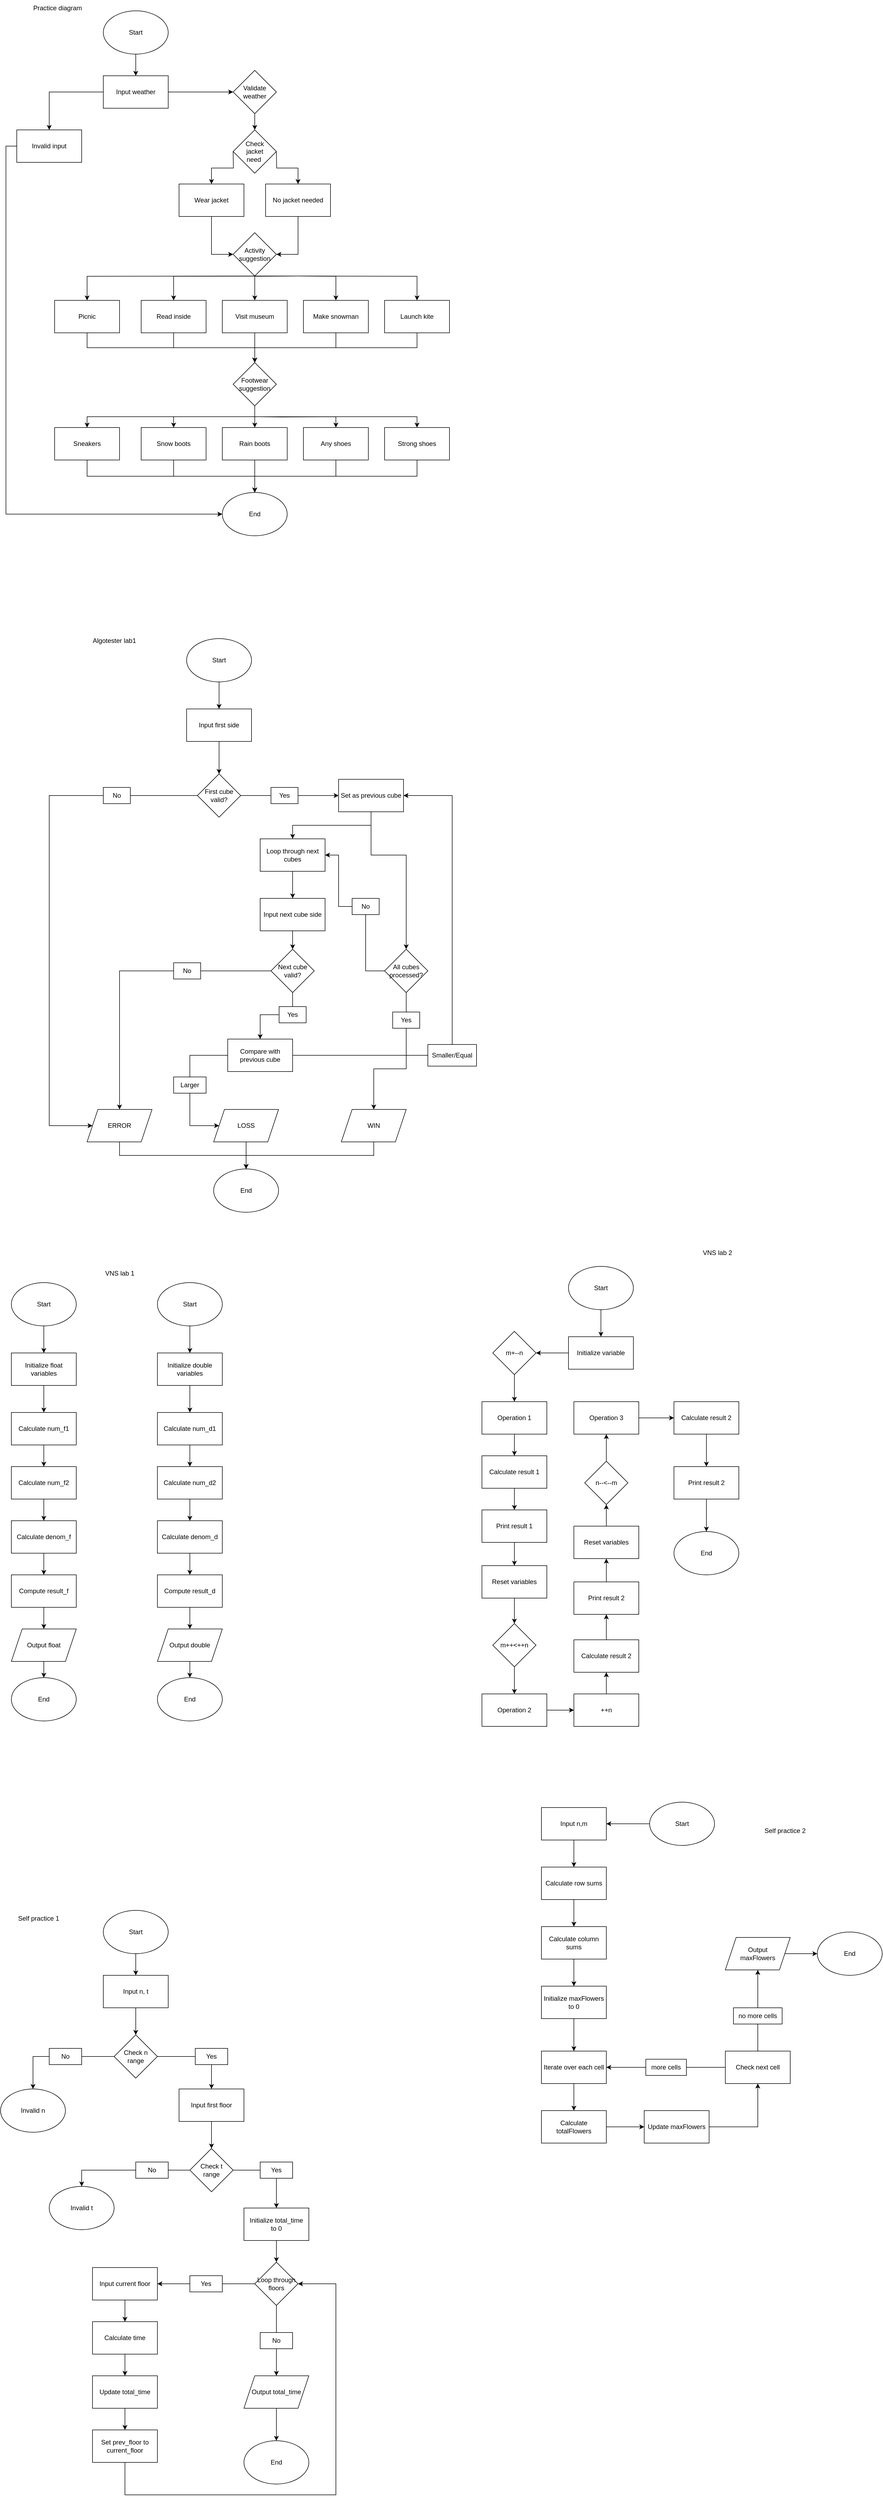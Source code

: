 <mxfile version="23.0.2" type="device">
  <diagram name="Сторінка-1" id="xzeVNwt38664YKivon82">
    <mxGraphModel dx="1311" dy="776" grid="1" gridSize="10" guides="1" tooltips="1" connect="1" arrows="1" fold="1" page="1" pageScale="1" pageWidth="827" pageHeight="1169" math="0" shadow="0">
      <root>
        <mxCell id="0" />
        <mxCell id="1" parent="0" />
        <mxCell id="5bOKIBlJ_df4a_-p4DKL-1" value="End" style="ellipse;whiteSpace=wrap;html=1;" vertex="1" parent="1">
          <mxGeometry x="420" y="910" width="120" height="80" as="geometry" />
        </mxCell>
        <mxCell id="5bOKIBlJ_df4a_-p4DKL-9" style="edgeStyle=orthogonalEdgeStyle;rounded=0;orthogonalLoop=1;jettySize=auto;html=1;entryX=0.5;entryY=0;entryDx=0;entryDy=0;" edge="1" parent="1" source="5bOKIBlJ_df4a_-p4DKL-2" target="5bOKIBlJ_df4a_-p4DKL-3">
          <mxGeometry relative="1" as="geometry" />
        </mxCell>
        <mxCell id="5bOKIBlJ_df4a_-p4DKL-2" value="Start" style="ellipse;whiteSpace=wrap;html=1;" vertex="1" parent="1">
          <mxGeometry x="200" y="20" width="120" height="80" as="geometry" />
        </mxCell>
        <mxCell id="5bOKIBlJ_df4a_-p4DKL-10" style="edgeStyle=orthogonalEdgeStyle;rounded=0;orthogonalLoop=1;jettySize=auto;html=1;entryX=0.5;entryY=0;entryDx=0;entryDy=0;" edge="1" parent="1" source="5bOKIBlJ_df4a_-p4DKL-3" target="5bOKIBlJ_df4a_-p4DKL-5">
          <mxGeometry relative="1" as="geometry" />
        </mxCell>
        <mxCell id="5bOKIBlJ_df4a_-p4DKL-12" style="edgeStyle=orthogonalEdgeStyle;rounded=0;orthogonalLoop=1;jettySize=auto;html=1;" edge="1" parent="1" source="5bOKIBlJ_df4a_-p4DKL-3" target="5bOKIBlJ_df4a_-p4DKL-4">
          <mxGeometry relative="1" as="geometry" />
        </mxCell>
        <mxCell id="5bOKIBlJ_df4a_-p4DKL-3" value="Input weather" style="rounded=0;whiteSpace=wrap;html=1;" vertex="1" parent="1">
          <mxGeometry x="200" y="140" width="120" height="60" as="geometry" />
        </mxCell>
        <mxCell id="5bOKIBlJ_df4a_-p4DKL-13" style="edgeStyle=orthogonalEdgeStyle;rounded=0;orthogonalLoop=1;jettySize=auto;html=1;exitX=0.5;exitY=1;exitDx=0;exitDy=0;entryX=0.5;entryY=0;entryDx=0;entryDy=0;" edge="1" parent="1" source="5bOKIBlJ_df4a_-p4DKL-4" target="5bOKIBlJ_df4a_-p4DKL-8">
          <mxGeometry relative="1" as="geometry" />
        </mxCell>
        <mxCell id="5bOKIBlJ_df4a_-p4DKL-4" value="Validate weather" style="rhombus;whiteSpace=wrap;html=1;" vertex="1" parent="1">
          <mxGeometry x="440" y="130" width="80" height="80" as="geometry" />
        </mxCell>
        <mxCell id="5bOKIBlJ_df4a_-p4DKL-29" style="edgeStyle=orthogonalEdgeStyle;rounded=0;orthogonalLoop=1;jettySize=auto;html=1;entryX=0;entryY=0.5;entryDx=0;entryDy=0;exitX=0;exitY=0.5;exitDx=0;exitDy=0;" edge="1" parent="1" source="5bOKIBlJ_df4a_-p4DKL-5" target="5bOKIBlJ_df4a_-p4DKL-1">
          <mxGeometry relative="1" as="geometry" />
        </mxCell>
        <mxCell id="5bOKIBlJ_df4a_-p4DKL-5" value="Invalid input" style="rounded=0;whiteSpace=wrap;html=1;" vertex="1" parent="1">
          <mxGeometry x="40" y="240" width="120" height="60" as="geometry" />
        </mxCell>
        <mxCell id="5bOKIBlJ_df4a_-p4DKL-18" style="edgeStyle=orthogonalEdgeStyle;rounded=0;orthogonalLoop=1;jettySize=auto;html=1;entryX=1;entryY=0.5;entryDx=0;entryDy=0;" edge="1" parent="1" source="5bOKIBlJ_df4a_-p4DKL-6" target="5bOKIBlJ_df4a_-p4DKL-16">
          <mxGeometry relative="1" as="geometry">
            <mxPoint x="520" y="470" as="targetPoint" />
          </mxGeometry>
        </mxCell>
        <mxCell id="5bOKIBlJ_df4a_-p4DKL-6" value="No jacket needed" style="rounded=0;whiteSpace=wrap;html=1;" vertex="1" parent="1">
          <mxGeometry x="500" y="340" width="120" height="60" as="geometry" />
        </mxCell>
        <mxCell id="5bOKIBlJ_df4a_-p4DKL-17" style="edgeStyle=orthogonalEdgeStyle;rounded=0;orthogonalLoop=1;jettySize=auto;html=1;entryX=0;entryY=0.5;entryDx=0;entryDy=0;" edge="1" parent="1" source="5bOKIBlJ_df4a_-p4DKL-7" target="5bOKIBlJ_df4a_-p4DKL-16">
          <mxGeometry relative="1" as="geometry">
            <mxPoint x="440" y="470" as="targetPoint" />
          </mxGeometry>
        </mxCell>
        <mxCell id="5bOKIBlJ_df4a_-p4DKL-7" value="Wear jacket" style="rounded=0;whiteSpace=wrap;html=1;" vertex="1" parent="1">
          <mxGeometry x="340" y="340" width="120" height="60" as="geometry" />
        </mxCell>
        <mxCell id="5bOKIBlJ_df4a_-p4DKL-14" style="edgeStyle=orthogonalEdgeStyle;rounded=0;orthogonalLoop=1;jettySize=auto;html=1;entryX=0.5;entryY=0;entryDx=0;entryDy=0;exitX=0;exitY=0.5;exitDx=0;exitDy=0;" edge="1" parent="1" target="5bOKIBlJ_df4a_-p4DKL-7">
          <mxGeometry relative="1" as="geometry">
            <mxPoint x="400" y="330" as="targetPoint" />
            <mxPoint x="440" y="280" as="sourcePoint" />
          </mxGeometry>
        </mxCell>
        <mxCell id="5bOKIBlJ_df4a_-p4DKL-15" style="edgeStyle=orthogonalEdgeStyle;rounded=0;orthogonalLoop=1;jettySize=auto;html=1;entryX=0.5;entryY=0;entryDx=0;entryDy=0;exitX=1;exitY=0.5;exitDx=0;exitDy=0;" edge="1" parent="1" target="5bOKIBlJ_df4a_-p4DKL-6">
          <mxGeometry relative="1" as="geometry">
            <mxPoint x="520" y="280" as="sourcePoint" />
          </mxGeometry>
        </mxCell>
        <mxCell id="5bOKIBlJ_df4a_-p4DKL-8" value="Check &lt;br&gt;jacket&lt;br&gt;need&amp;nbsp;&lt;br&gt;" style="rhombus;whiteSpace=wrap;html=1;" vertex="1" parent="1">
          <mxGeometry x="440" y="240" width="80" height="80" as="geometry" />
        </mxCell>
        <mxCell id="5bOKIBlJ_df4a_-p4DKL-24" style="edgeStyle=orthogonalEdgeStyle;rounded=0;orthogonalLoop=1;jettySize=auto;html=1;entryX=0.5;entryY=0;entryDx=0;entryDy=0;exitX=0.5;exitY=1;exitDx=0;exitDy=0;" edge="1" parent="1" target="5bOKIBlJ_df4a_-p4DKL-23">
          <mxGeometry relative="1" as="geometry">
            <mxPoint x="560" y="510" as="sourcePoint" />
          </mxGeometry>
        </mxCell>
        <mxCell id="5bOKIBlJ_df4a_-p4DKL-25" style="edgeStyle=orthogonalEdgeStyle;rounded=0;orthogonalLoop=1;jettySize=auto;html=1;entryX=0.5;entryY=0;entryDx=0;entryDy=0;exitX=0.5;exitY=1;exitDx=0;exitDy=0;" edge="1" parent="1" target="5bOKIBlJ_df4a_-p4DKL-22">
          <mxGeometry relative="1" as="geometry">
            <mxPoint x="560" y="510" as="sourcePoint" />
          </mxGeometry>
        </mxCell>
        <mxCell id="5bOKIBlJ_df4a_-p4DKL-26" style="edgeStyle=orthogonalEdgeStyle;rounded=0;orthogonalLoop=1;jettySize=auto;html=1;entryX=0.5;entryY=0;entryDx=0;entryDy=0;" edge="1" parent="1" target="5bOKIBlJ_df4a_-p4DKL-21">
          <mxGeometry relative="1" as="geometry">
            <mxPoint x="480" y="550" as="targetPoint" />
            <mxPoint x="560" y="510" as="sourcePoint" />
          </mxGeometry>
        </mxCell>
        <mxCell id="5bOKIBlJ_df4a_-p4DKL-27" style="edgeStyle=orthogonalEdgeStyle;rounded=0;orthogonalLoop=1;jettySize=auto;html=1;exitX=0.5;exitY=1;exitDx=0;exitDy=0;entryX=0.5;entryY=0;entryDx=0;entryDy=0;" edge="1" parent="1" target="5bOKIBlJ_df4a_-p4DKL-20">
          <mxGeometry relative="1" as="geometry">
            <mxPoint x="560" y="510" as="sourcePoint" />
          </mxGeometry>
        </mxCell>
        <mxCell id="5bOKIBlJ_df4a_-p4DKL-28" style="edgeStyle=orthogonalEdgeStyle;rounded=0;orthogonalLoop=1;jettySize=auto;html=1;entryX=0.5;entryY=0;entryDx=0;entryDy=0;exitX=0.5;exitY=1;exitDx=0;exitDy=0;" edge="1" parent="1" target="5bOKIBlJ_df4a_-p4DKL-19">
          <mxGeometry relative="1" as="geometry">
            <mxPoint x="560" y="510" as="sourcePoint" />
          </mxGeometry>
        </mxCell>
        <mxCell id="5bOKIBlJ_df4a_-p4DKL-16" value="Activity&lt;br&gt;suggestion" style="rhombus;whiteSpace=wrap;html=1;" vertex="1" parent="1">
          <mxGeometry x="440" y="430" width="80" height="80" as="geometry" />
        </mxCell>
        <mxCell id="5bOKIBlJ_df4a_-p4DKL-40" style="edgeStyle=orthogonalEdgeStyle;rounded=0;orthogonalLoop=1;jettySize=auto;html=1;entryX=0.5;entryY=0;entryDx=0;entryDy=0;exitX=0.5;exitY=1;exitDx=0;exitDy=0;" edge="1" parent="1" source="5bOKIBlJ_df4a_-p4DKL-19" target="5bOKIBlJ_df4a_-p4DKL-30">
          <mxGeometry relative="1" as="geometry" />
        </mxCell>
        <mxCell id="5bOKIBlJ_df4a_-p4DKL-19" value="Launch kite" style="rounded=0;whiteSpace=wrap;html=1;" vertex="1" parent="1">
          <mxGeometry x="720" y="555" width="120" height="60" as="geometry" />
        </mxCell>
        <mxCell id="5bOKIBlJ_df4a_-p4DKL-39" style="edgeStyle=orthogonalEdgeStyle;rounded=0;orthogonalLoop=1;jettySize=auto;html=1;entryX=0.5;entryY=0;entryDx=0;entryDy=0;exitX=0.5;exitY=1;exitDx=0;exitDy=0;" edge="1" parent="1" source="5bOKIBlJ_df4a_-p4DKL-20" target="5bOKIBlJ_df4a_-p4DKL-30">
          <mxGeometry relative="1" as="geometry" />
        </mxCell>
        <mxCell id="5bOKIBlJ_df4a_-p4DKL-20" value="Make snowman" style="rounded=0;whiteSpace=wrap;html=1;" vertex="1" parent="1">
          <mxGeometry x="570" y="555" width="120" height="60" as="geometry" />
        </mxCell>
        <mxCell id="5bOKIBlJ_df4a_-p4DKL-38" style="edgeStyle=orthogonalEdgeStyle;rounded=0;orthogonalLoop=1;jettySize=auto;html=1;" edge="1" parent="1" source="5bOKIBlJ_df4a_-p4DKL-21">
          <mxGeometry relative="1" as="geometry">
            <mxPoint x="480" y="670" as="targetPoint" />
          </mxGeometry>
        </mxCell>
        <mxCell id="5bOKIBlJ_df4a_-p4DKL-21" value="Visit museum" style="rounded=0;whiteSpace=wrap;html=1;" vertex="1" parent="1">
          <mxGeometry x="420" y="555" width="120" height="60" as="geometry" />
        </mxCell>
        <mxCell id="5bOKIBlJ_df4a_-p4DKL-37" style="edgeStyle=orthogonalEdgeStyle;rounded=0;orthogonalLoop=1;jettySize=auto;html=1;entryX=0.5;entryY=0;entryDx=0;entryDy=0;exitX=0.5;exitY=1;exitDx=0;exitDy=0;" edge="1" parent="1" source="5bOKIBlJ_df4a_-p4DKL-22" target="5bOKIBlJ_df4a_-p4DKL-30">
          <mxGeometry relative="1" as="geometry" />
        </mxCell>
        <mxCell id="5bOKIBlJ_df4a_-p4DKL-22" value="Read inside" style="rounded=0;whiteSpace=wrap;html=1;" vertex="1" parent="1">
          <mxGeometry x="270" y="555" width="120" height="60" as="geometry" />
        </mxCell>
        <mxCell id="5bOKIBlJ_df4a_-p4DKL-36" style="edgeStyle=orthogonalEdgeStyle;rounded=0;orthogonalLoop=1;jettySize=auto;html=1;exitX=0.5;exitY=1;exitDx=0;exitDy=0;" edge="1" parent="1" source="5bOKIBlJ_df4a_-p4DKL-23" target="5bOKIBlJ_df4a_-p4DKL-30">
          <mxGeometry relative="1" as="geometry" />
        </mxCell>
        <mxCell id="5bOKIBlJ_df4a_-p4DKL-23" value="Picnic" style="rounded=0;whiteSpace=wrap;html=1;" vertex="1" parent="1">
          <mxGeometry x="110" y="555" width="120" height="60" as="geometry" />
        </mxCell>
        <mxCell id="5bOKIBlJ_df4a_-p4DKL-41" style="edgeStyle=orthogonalEdgeStyle;rounded=0;orthogonalLoop=1;jettySize=auto;html=1;entryX=0.5;entryY=0;entryDx=0;entryDy=0;exitX=0.5;exitY=1;exitDx=0;exitDy=0;" edge="1" parent="1" source="5bOKIBlJ_df4a_-p4DKL-30" target="5bOKIBlJ_df4a_-p4DKL-35">
          <mxGeometry relative="1" as="geometry" />
        </mxCell>
        <mxCell id="5bOKIBlJ_df4a_-p4DKL-42" style="edgeStyle=orthogonalEdgeStyle;rounded=0;orthogonalLoop=1;jettySize=auto;html=1;entryX=0.5;entryY=0;entryDx=0;entryDy=0;exitX=0.5;exitY=1;exitDx=0;exitDy=0;" edge="1" parent="1" source="5bOKIBlJ_df4a_-p4DKL-30" target="5bOKIBlJ_df4a_-p4DKL-34">
          <mxGeometry relative="1" as="geometry" />
        </mxCell>
        <mxCell id="5bOKIBlJ_df4a_-p4DKL-43" style="edgeStyle=orthogonalEdgeStyle;rounded=0;orthogonalLoop=1;jettySize=auto;html=1;entryX=0.5;entryY=0;entryDx=0;entryDy=0;" edge="1" parent="1" source="5bOKIBlJ_df4a_-p4DKL-30" target="5bOKIBlJ_df4a_-p4DKL-33">
          <mxGeometry relative="1" as="geometry" />
        </mxCell>
        <mxCell id="5bOKIBlJ_df4a_-p4DKL-44" style="edgeStyle=orthogonalEdgeStyle;rounded=0;orthogonalLoop=1;jettySize=auto;html=1;entryX=0.5;entryY=0;entryDx=0;entryDy=0;" edge="1" parent="1" target="5bOKIBlJ_df4a_-p4DKL-32">
          <mxGeometry relative="1" as="geometry">
            <mxPoint x="490" y="770" as="sourcePoint" />
          </mxGeometry>
        </mxCell>
        <mxCell id="5bOKIBlJ_df4a_-p4DKL-45" style="edgeStyle=orthogonalEdgeStyle;rounded=0;orthogonalLoop=1;jettySize=auto;html=1;exitX=0.5;exitY=1;exitDx=0;exitDy=0;" edge="1" parent="1" source="5bOKIBlJ_df4a_-p4DKL-30" target="5bOKIBlJ_df4a_-p4DKL-31">
          <mxGeometry relative="1" as="geometry" />
        </mxCell>
        <mxCell id="5bOKIBlJ_df4a_-p4DKL-30" value="Footwear&lt;br&gt;suggestion" style="rhombus;whiteSpace=wrap;html=1;" vertex="1" parent="1">
          <mxGeometry x="440" y="670" width="80" height="80" as="geometry" />
        </mxCell>
        <mxCell id="5bOKIBlJ_df4a_-p4DKL-50" style="edgeStyle=orthogonalEdgeStyle;rounded=0;orthogonalLoop=1;jettySize=auto;html=1;entryX=0.5;entryY=0;entryDx=0;entryDy=0;exitX=0.5;exitY=1;exitDx=0;exitDy=0;" edge="1" parent="1" source="5bOKIBlJ_df4a_-p4DKL-31" target="5bOKIBlJ_df4a_-p4DKL-1">
          <mxGeometry relative="1" as="geometry" />
        </mxCell>
        <mxCell id="5bOKIBlJ_df4a_-p4DKL-31" value="Strong shoes" style="rounded=0;whiteSpace=wrap;html=1;" vertex="1" parent="1">
          <mxGeometry x="720" y="790" width="120" height="60" as="geometry" />
        </mxCell>
        <mxCell id="5bOKIBlJ_df4a_-p4DKL-49" style="edgeStyle=orthogonalEdgeStyle;rounded=0;orthogonalLoop=1;jettySize=auto;html=1;entryX=0.5;entryY=0;entryDx=0;entryDy=0;exitX=0.5;exitY=1;exitDx=0;exitDy=0;" edge="1" parent="1" source="5bOKIBlJ_df4a_-p4DKL-32" target="5bOKIBlJ_df4a_-p4DKL-1">
          <mxGeometry relative="1" as="geometry" />
        </mxCell>
        <mxCell id="5bOKIBlJ_df4a_-p4DKL-32" value="Any shoes" style="rounded=0;whiteSpace=wrap;html=1;" vertex="1" parent="1">
          <mxGeometry x="570" y="790" width="120" height="60" as="geometry" />
        </mxCell>
        <mxCell id="5bOKIBlJ_df4a_-p4DKL-48" style="edgeStyle=orthogonalEdgeStyle;rounded=0;orthogonalLoop=1;jettySize=auto;html=1;" edge="1" parent="1" source="5bOKIBlJ_df4a_-p4DKL-33">
          <mxGeometry relative="1" as="geometry">
            <mxPoint x="480" y="910" as="targetPoint" />
          </mxGeometry>
        </mxCell>
        <mxCell id="5bOKIBlJ_df4a_-p4DKL-33" value="Rain boots" style="rounded=0;whiteSpace=wrap;html=1;" vertex="1" parent="1">
          <mxGeometry x="420" y="790" width="120" height="60" as="geometry" />
        </mxCell>
        <mxCell id="5bOKIBlJ_df4a_-p4DKL-47" style="edgeStyle=orthogonalEdgeStyle;rounded=0;orthogonalLoop=1;jettySize=auto;html=1;entryX=0.5;entryY=0;entryDx=0;entryDy=0;exitX=0.5;exitY=1;exitDx=0;exitDy=0;" edge="1" parent="1" source="5bOKIBlJ_df4a_-p4DKL-34" target="5bOKIBlJ_df4a_-p4DKL-1">
          <mxGeometry relative="1" as="geometry" />
        </mxCell>
        <mxCell id="5bOKIBlJ_df4a_-p4DKL-34" value="Snow boots" style="rounded=0;whiteSpace=wrap;html=1;" vertex="1" parent="1">
          <mxGeometry x="270" y="790" width="120" height="60" as="geometry" />
        </mxCell>
        <mxCell id="5bOKIBlJ_df4a_-p4DKL-46" style="edgeStyle=orthogonalEdgeStyle;rounded=0;orthogonalLoop=1;jettySize=auto;html=1;entryX=0.5;entryY=0;entryDx=0;entryDy=0;exitX=0.5;exitY=1;exitDx=0;exitDy=0;" edge="1" parent="1" source="5bOKIBlJ_df4a_-p4DKL-35" target="5bOKIBlJ_df4a_-p4DKL-1">
          <mxGeometry relative="1" as="geometry" />
        </mxCell>
        <mxCell id="5bOKIBlJ_df4a_-p4DKL-35" value="Sneakers" style="rounded=0;whiteSpace=wrap;html=1;" vertex="1" parent="1">
          <mxGeometry x="110" y="790" width="120" height="60" as="geometry" />
        </mxCell>
        <mxCell id="5bOKIBlJ_df4a_-p4DKL-60" style="edgeStyle=orthogonalEdgeStyle;rounded=0;orthogonalLoop=1;jettySize=auto;html=1;entryX=0.5;entryY=0;entryDx=0;entryDy=0;" edge="1" parent="1" source="5bOKIBlJ_df4a_-p4DKL-52" target="5bOKIBlJ_df4a_-p4DKL-54">
          <mxGeometry relative="1" as="geometry" />
        </mxCell>
        <mxCell id="5bOKIBlJ_df4a_-p4DKL-52" value="Start" style="ellipse;whiteSpace=wrap;html=1;" vertex="1" parent="1">
          <mxGeometry x="354" y="1180" width="120" height="80" as="geometry" />
        </mxCell>
        <mxCell id="5bOKIBlJ_df4a_-p4DKL-53" value="Practice diagram" style="text;html=1;align=center;verticalAlign=middle;resizable=0;points=[];autosize=1;strokeColor=none;fillColor=none;" vertex="1" parent="1">
          <mxGeometry x="60" width="110" height="30" as="geometry" />
        </mxCell>
        <mxCell id="5bOKIBlJ_df4a_-p4DKL-61" style="edgeStyle=orthogonalEdgeStyle;rounded=0;orthogonalLoop=1;jettySize=auto;html=1;entryX=0.5;entryY=0;entryDx=0;entryDy=0;" edge="1" parent="1" source="5bOKIBlJ_df4a_-p4DKL-54" target="5bOKIBlJ_df4a_-p4DKL-55">
          <mxGeometry relative="1" as="geometry" />
        </mxCell>
        <mxCell id="5bOKIBlJ_df4a_-p4DKL-54" value="Input first side" style="rounded=0;whiteSpace=wrap;html=1;" vertex="1" parent="1">
          <mxGeometry x="354" y="1310" width="120" height="60" as="geometry" />
        </mxCell>
        <mxCell id="5bOKIBlJ_df4a_-p4DKL-69" style="edgeStyle=orthogonalEdgeStyle;rounded=0;orthogonalLoop=1;jettySize=auto;html=1;entryX=0;entryY=0.5;entryDx=0;entryDy=0;" edge="1" parent="1" source="5bOKIBlJ_df4a_-p4DKL-55" target="5bOKIBlJ_df4a_-p4DKL-64">
          <mxGeometry relative="1" as="geometry">
            <Array as="points">
              <mxPoint x="100" y="1470" />
              <mxPoint x="100" y="2080" />
            </Array>
          </mxGeometry>
        </mxCell>
        <mxCell id="5bOKIBlJ_df4a_-p4DKL-71" style="edgeStyle=orthogonalEdgeStyle;rounded=0;orthogonalLoop=1;jettySize=auto;html=1;entryX=0;entryY=0.5;entryDx=0;entryDy=0;" edge="1" parent="1" source="5bOKIBlJ_df4a_-p4DKL-74" target="5bOKIBlJ_df4a_-p4DKL-70">
          <mxGeometry relative="1" as="geometry" />
        </mxCell>
        <mxCell id="5bOKIBlJ_df4a_-p4DKL-55" value="First cube valid?" style="rhombus;whiteSpace=wrap;html=1;" vertex="1" parent="1">
          <mxGeometry x="374" y="1430" width="80" height="80" as="geometry" />
        </mxCell>
        <mxCell id="5bOKIBlJ_df4a_-p4DKL-59" value="End" style="ellipse;whiteSpace=wrap;html=1;" vertex="1" parent="1">
          <mxGeometry x="404" y="2160" width="120" height="80" as="geometry" />
        </mxCell>
        <mxCell id="5bOKIBlJ_df4a_-p4DKL-68" style="edgeStyle=orthogonalEdgeStyle;rounded=0;orthogonalLoop=1;jettySize=auto;html=1;entryX=0.5;entryY=0;entryDx=0;entryDy=0;exitX=0.5;exitY=1;exitDx=0;exitDy=0;" edge="1" parent="1" source="5bOKIBlJ_df4a_-p4DKL-62" target="5bOKIBlJ_df4a_-p4DKL-59">
          <mxGeometry relative="1" as="geometry" />
        </mxCell>
        <mxCell id="5bOKIBlJ_df4a_-p4DKL-62" value="WIN" style="shape=parallelogram;perimeter=parallelogramPerimeter;whiteSpace=wrap;html=1;fixedSize=1;" vertex="1" parent="1">
          <mxGeometry x="640" y="2050" width="120" height="60" as="geometry" />
        </mxCell>
        <mxCell id="5bOKIBlJ_df4a_-p4DKL-67" style="edgeStyle=orthogonalEdgeStyle;rounded=0;orthogonalLoop=1;jettySize=auto;html=1;" edge="1" parent="1" source="5bOKIBlJ_df4a_-p4DKL-63">
          <mxGeometry relative="1" as="geometry">
            <mxPoint x="464" y="2160" as="targetPoint" />
          </mxGeometry>
        </mxCell>
        <mxCell id="5bOKIBlJ_df4a_-p4DKL-63" value="LOSS" style="shape=parallelogram;perimeter=parallelogramPerimeter;whiteSpace=wrap;html=1;fixedSize=1;" vertex="1" parent="1">
          <mxGeometry x="404" y="2050" width="120" height="60" as="geometry" />
        </mxCell>
        <mxCell id="5bOKIBlJ_df4a_-p4DKL-65" style="edgeStyle=orthogonalEdgeStyle;rounded=0;orthogonalLoop=1;jettySize=auto;html=1;entryX=0.5;entryY=0;entryDx=0;entryDy=0;exitX=0.5;exitY=1;exitDx=0;exitDy=0;" edge="1" parent="1" source="5bOKIBlJ_df4a_-p4DKL-64" target="5bOKIBlJ_df4a_-p4DKL-59">
          <mxGeometry relative="1" as="geometry" />
        </mxCell>
        <mxCell id="5bOKIBlJ_df4a_-p4DKL-64" value="ERROR" style="shape=parallelogram;perimeter=parallelogramPerimeter;whiteSpace=wrap;html=1;fixedSize=1;" vertex="1" parent="1">
          <mxGeometry x="170" y="2050" width="120" height="60" as="geometry" />
        </mxCell>
        <mxCell id="5bOKIBlJ_df4a_-p4DKL-82" style="edgeStyle=orthogonalEdgeStyle;rounded=0;orthogonalLoop=1;jettySize=auto;html=1;entryX=0.5;entryY=0;entryDx=0;entryDy=0;exitX=0.5;exitY=1;exitDx=0;exitDy=0;" edge="1" parent="1" source="5bOKIBlJ_df4a_-p4DKL-70" target="5bOKIBlJ_df4a_-p4DKL-79">
          <mxGeometry relative="1" as="geometry" />
        </mxCell>
        <mxCell id="5bOKIBlJ_df4a_-p4DKL-89" style="edgeStyle=orthogonalEdgeStyle;rounded=0;orthogonalLoop=1;jettySize=auto;html=1;entryX=0.5;entryY=0;entryDx=0;entryDy=0;" edge="1" parent="1" source="5bOKIBlJ_df4a_-p4DKL-70" target="5bOKIBlJ_df4a_-p4DKL-80">
          <mxGeometry relative="1" as="geometry">
            <Array as="points">
              <mxPoint x="695" y="1580" />
              <mxPoint x="760" y="1580" />
            </Array>
          </mxGeometry>
        </mxCell>
        <mxCell id="5bOKIBlJ_df4a_-p4DKL-70" value="Set as previous cube" style="rounded=0;whiteSpace=wrap;html=1;" vertex="1" parent="1">
          <mxGeometry x="635" y="1440" width="120" height="60" as="geometry" />
        </mxCell>
        <mxCell id="5bOKIBlJ_df4a_-p4DKL-72" value="No" style="rounded=0;whiteSpace=wrap;html=1;" vertex="1" parent="1">
          <mxGeometry x="200" y="1455" width="50" height="30" as="geometry" />
        </mxCell>
        <mxCell id="5bOKIBlJ_df4a_-p4DKL-74" value="Yes" style="rounded=0;whiteSpace=wrap;html=1;" vertex="1" parent="1">
          <mxGeometry x="510" y="1455" width="50" height="30" as="geometry" />
        </mxCell>
        <mxCell id="5bOKIBlJ_df4a_-p4DKL-84" style="edgeStyle=orthogonalEdgeStyle;rounded=0;orthogonalLoop=1;jettySize=auto;html=1;entryX=0.5;entryY=0;entryDx=0;entryDy=0;" edge="1" parent="1" source="5bOKIBlJ_df4a_-p4DKL-78" target="5bOKIBlJ_df4a_-p4DKL-81">
          <mxGeometry relative="1" as="geometry" />
        </mxCell>
        <mxCell id="5bOKIBlJ_df4a_-p4DKL-78" value="Input next cube side" style="rounded=0;whiteSpace=wrap;html=1;" vertex="1" parent="1">
          <mxGeometry x="490" y="1660" width="120" height="60" as="geometry" />
        </mxCell>
        <mxCell id="5bOKIBlJ_df4a_-p4DKL-83" style="edgeStyle=orthogonalEdgeStyle;rounded=0;orthogonalLoop=1;jettySize=auto;html=1;entryX=0.5;entryY=0;entryDx=0;entryDy=0;" edge="1" parent="1" source="5bOKIBlJ_df4a_-p4DKL-79" target="5bOKIBlJ_df4a_-p4DKL-78">
          <mxGeometry relative="1" as="geometry" />
        </mxCell>
        <mxCell id="5bOKIBlJ_df4a_-p4DKL-79" value="Loop through next cubes" style="rounded=0;whiteSpace=wrap;html=1;" vertex="1" parent="1">
          <mxGeometry x="490" y="1550" width="120" height="60" as="geometry" />
        </mxCell>
        <mxCell id="5bOKIBlJ_df4a_-p4DKL-91" style="edgeStyle=orthogonalEdgeStyle;rounded=0;orthogonalLoop=1;jettySize=auto;html=1;entryX=1;entryY=0.5;entryDx=0;entryDy=0;" edge="1" parent="1" source="5bOKIBlJ_df4a_-p4DKL-92" target="5bOKIBlJ_df4a_-p4DKL-79">
          <mxGeometry relative="1" as="geometry">
            <mxPoint x="760" y="1750" as="sourcePoint" />
          </mxGeometry>
        </mxCell>
        <mxCell id="5bOKIBlJ_df4a_-p4DKL-95" style="edgeStyle=orthogonalEdgeStyle;rounded=0;orthogonalLoop=1;jettySize=auto;html=1;entryX=0.5;entryY=0;entryDx=0;entryDy=0;endArrow=none;endFill=0;" edge="1" parent="1" source="5bOKIBlJ_df4a_-p4DKL-80" target="5bOKIBlJ_df4a_-p4DKL-94">
          <mxGeometry relative="1" as="geometry" />
        </mxCell>
        <mxCell id="5bOKIBlJ_df4a_-p4DKL-80" value="All cubes processed?" style="rhombus;whiteSpace=wrap;html=1;" vertex="1" parent="1">
          <mxGeometry x="720" y="1754" width="80" height="80" as="geometry" />
        </mxCell>
        <mxCell id="5bOKIBlJ_df4a_-p4DKL-85" style="edgeStyle=orthogonalEdgeStyle;rounded=0;orthogonalLoop=1;jettySize=auto;html=1;entryX=0.5;entryY=0;entryDx=0;entryDy=0;exitX=0;exitY=0.5;exitDx=0;exitDy=0;" edge="1" parent="1" source="5bOKIBlJ_df4a_-p4DKL-86" target="5bOKIBlJ_df4a_-p4DKL-64">
          <mxGeometry relative="1" as="geometry" />
        </mxCell>
        <mxCell id="5bOKIBlJ_df4a_-p4DKL-99" style="edgeStyle=orthogonalEdgeStyle;rounded=0;orthogonalLoop=1;jettySize=auto;html=1;entryX=0.5;entryY=0;entryDx=0;entryDy=0;endArrow=none;endFill=0;" edge="1" parent="1" source="5bOKIBlJ_df4a_-p4DKL-81" target="5bOKIBlJ_df4a_-p4DKL-98">
          <mxGeometry relative="1" as="geometry" />
        </mxCell>
        <mxCell id="5bOKIBlJ_df4a_-p4DKL-81" value="Next cube valid?" style="rhombus;whiteSpace=wrap;html=1;" vertex="1" parent="1">
          <mxGeometry x="510" y="1754" width="80" height="80" as="geometry" />
        </mxCell>
        <mxCell id="5bOKIBlJ_df4a_-p4DKL-87" value="" style="edgeStyle=orthogonalEdgeStyle;rounded=0;orthogonalLoop=1;jettySize=auto;html=1;entryX=1;entryY=0.5;entryDx=0;entryDy=0;endArrow=none;endFill=0;" edge="1" parent="1" source="5bOKIBlJ_df4a_-p4DKL-81" target="5bOKIBlJ_df4a_-p4DKL-86">
          <mxGeometry relative="1" as="geometry">
            <mxPoint x="510" y="1794" as="sourcePoint" />
            <mxPoint x="190" y="1970" as="targetPoint" />
          </mxGeometry>
        </mxCell>
        <mxCell id="5bOKIBlJ_df4a_-p4DKL-86" value="No" style="rounded=0;whiteSpace=wrap;html=1;" vertex="1" parent="1">
          <mxGeometry x="330" y="1779" width="50" height="30" as="geometry" />
        </mxCell>
        <mxCell id="5bOKIBlJ_df4a_-p4DKL-105" style="edgeStyle=orthogonalEdgeStyle;rounded=0;orthogonalLoop=1;jettySize=auto;html=1;endArrow=none;endFill=0;" edge="1" parent="1" source="5bOKIBlJ_df4a_-p4DKL-88" target="5bOKIBlJ_df4a_-p4DKL-104">
          <mxGeometry relative="1" as="geometry" />
        </mxCell>
        <mxCell id="5bOKIBlJ_df4a_-p4DKL-107" style="edgeStyle=orthogonalEdgeStyle;rounded=0;orthogonalLoop=1;jettySize=auto;html=1;entryX=0.5;entryY=0;entryDx=0;entryDy=0;endArrow=none;endFill=0;" edge="1" parent="1" source="5bOKIBlJ_df4a_-p4DKL-88" target="5bOKIBlJ_df4a_-p4DKL-101">
          <mxGeometry relative="1" as="geometry" />
        </mxCell>
        <mxCell id="5bOKIBlJ_df4a_-p4DKL-88" value="Compare with previous cube" style="rounded=0;whiteSpace=wrap;html=1;" vertex="1" parent="1">
          <mxGeometry x="430" y="1920" width="120" height="60" as="geometry" />
        </mxCell>
        <mxCell id="5bOKIBlJ_df4a_-p4DKL-93" value="" style="edgeStyle=orthogonalEdgeStyle;rounded=0;orthogonalLoop=1;jettySize=auto;html=1;entryX=0.5;entryY=1;entryDx=0;entryDy=0;exitX=0;exitY=0.5;exitDx=0;exitDy=0;endArrow=none;endFill=0;" edge="1" parent="1" source="5bOKIBlJ_df4a_-p4DKL-80" target="5bOKIBlJ_df4a_-p4DKL-92">
          <mxGeometry relative="1" as="geometry">
            <mxPoint x="760" y="1750" as="sourcePoint" />
            <mxPoint x="610" y="1580" as="targetPoint" />
          </mxGeometry>
        </mxCell>
        <mxCell id="5bOKIBlJ_df4a_-p4DKL-92" value="No" style="rounded=0;whiteSpace=wrap;html=1;" vertex="1" parent="1">
          <mxGeometry x="660" y="1660" width="50" height="30" as="geometry" />
        </mxCell>
        <mxCell id="5bOKIBlJ_df4a_-p4DKL-96" style="edgeStyle=orthogonalEdgeStyle;rounded=0;orthogonalLoop=1;jettySize=auto;html=1;" edge="1" parent="1" source="5bOKIBlJ_df4a_-p4DKL-94" target="5bOKIBlJ_df4a_-p4DKL-62">
          <mxGeometry relative="1" as="geometry" />
        </mxCell>
        <mxCell id="5bOKIBlJ_df4a_-p4DKL-94" value="Yes" style="rounded=0;whiteSpace=wrap;html=1;" vertex="1" parent="1">
          <mxGeometry x="735" y="1870" width="50" height="30" as="geometry" />
        </mxCell>
        <mxCell id="5bOKIBlJ_df4a_-p4DKL-100" style="edgeStyle=orthogonalEdgeStyle;rounded=0;orthogonalLoop=1;jettySize=auto;html=1;entryX=0.5;entryY=0;entryDx=0;entryDy=0;exitX=0;exitY=0.5;exitDx=0;exitDy=0;" edge="1" parent="1" source="5bOKIBlJ_df4a_-p4DKL-98" target="5bOKIBlJ_df4a_-p4DKL-88">
          <mxGeometry relative="1" as="geometry" />
        </mxCell>
        <mxCell id="5bOKIBlJ_df4a_-p4DKL-98" value="Yes" style="rounded=0;whiteSpace=wrap;html=1;" vertex="1" parent="1">
          <mxGeometry x="525" y="1860" width="50" height="30" as="geometry" />
        </mxCell>
        <mxCell id="5bOKIBlJ_df4a_-p4DKL-108" style="edgeStyle=orthogonalEdgeStyle;rounded=0;orthogonalLoop=1;jettySize=auto;html=1;entryX=0;entryY=0.5;entryDx=0;entryDy=0;exitX=0.5;exitY=1;exitDx=0;exitDy=0;" edge="1" parent="1" source="5bOKIBlJ_df4a_-p4DKL-101" target="5bOKIBlJ_df4a_-p4DKL-63">
          <mxGeometry relative="1" as="geometry">
            <Array as="points">
              <mxPoint x="360" y="2080" />
            </Array>
          </mxGeometry>
        </mxCell>
        <mxCell id="5bOKIBlJ_df4a_-p4DKL-101" value="Larger" style="rounded=0;whiteSpace=wrap;html=1;" vertex="1" parent="1">
          <mxGeometry x="330" y="1990" width="60" height="30" as="geometry" />
        </mxCell>
        <mxCell id="5bOKIBlJ_df4a_-p4DKL-106" style="edgeStyle=orthogonalEdgeStyle;rounded=0;orthogonalLoop=1;jettySize=auto;html=1;entryX=1;entryY=0.5;entryDx=0;entryDy=0;exitX=0.5;exitY=0;exitDx=0;exitDy=0;" edge="1" parent="1" source="5bOKIBlJ_df4a_-p4DKL-104" target="5bOKIBlJ_df4a_-p4DKL-70">
          <mxGeometry relative="1" as="geometry" />
        </mxCell>
        <mxCell id="5bOKIBlJ_df4a_-p4DKL-104" value="Smaller/Equal" style="rounded=0;whiteSpace=wrap;html=1;" vertex="1" parent="1">
          <mxGeometry x="800" y="1930" width="90" height="40" as="geometry" />
        </mxCell>
        <mxCell id="5bOKIBlJ_df4a_-p4DKL-109" value="Algotester lab1" style="text;html=1;align=center;verticalAlign=middle;resizable=0;points=[];autosize=1;strokeColor=none;fillColor=none;" vertex="1" parent="1">
          <mxGeometry x="170" y="1169" width="100" height="30" as="geometry" />
        </mxCell>
        <mxCell id="5bOKIBlJ_df4a_-p4DKL-122" style="edgeStyle=orthogonalEdgeStyle;rounded=0;orthogonalLoop=1;jettySize=auto;html=1;entryX=0.5;entryY=0;entryDx=0;entryDy=0;" edge="1" parent="1" source="5bOKIBlJ_df4a_-p4DKL-111" target="5bOKIBlJ_df4a_-p4DKL-115">
          <mxGeometry relative="1" as="geometry" />
        </mxCell>
        <mxCell id="5bOKIBlJ_df4a_-p4DKL-111" value="Start" style="ellipse;whiteSpace=wrap;html=1;" vertex="1" parent="1">
          <mxGeometry x="30" y="2370" width="120" height="80" as="geometry" />
        </mxCell>
        <mxCell id="5bOKIBlJ_df4a_-p4DKL-128" style="edgeStyle=orthogonalEdgeStyle;rounded=0;orthogonalLoop=1;jettySize=auto;html=1;entryX=0.5;entryY=0;entryDx=0;entryDy=0;" edge="1" parent="1" source="5bOKIBlJ_df4a_-p4DKL-114" target="5bOKIBlJ_df4a_-p4DKL-121">
          <mxGeometry relative="1" as="geometry" />
        </mxCell>
        <mxCell id="5bOKIBlJ_df4a_-p4DKL-114" value="Output float" style="shape=parallelogram;perimeter=parallelogramPerimeter;whiteSpace=wrap;html=1;fixedSize=1;" vertex="1" parent="1">
          <mxGeometry x="30" y="3010" width="120" height="60" as="geometry" />
        </mxCell>
        <mxCell id="5bOKIBlJ_df4a_-p4DKL-123" style="edgeStyle=orthogonalEdgeStyle;rounded=0;orthogonalLoop=1;jettySize=auto;html=1;" edge="1" parent="1" source="5bOKIBlJ_df4a_-p4DKL-115" target="5bOKIBlJ_df4a_-p4DKL-120">
          <mxGeometry relative="1" as="geometry" />
        </mxCell>
        <mxCell id="5bOKIBlJ_df4a_-p4DKL-115" value="Initialize float variables" style="rounded=0;whiteSpace=wrap;html=1;" vertex="1" parent="1">
          <mxGeometry x="30" y="2500" width="120" height="60" as="geometry" />
        </mxCell>
        <mxCell id="5bOKIBlJ_df4a_-p4DKL-127" style="edgeStyle=orthogonalEdgeStyle;rounded=0;orthogonalLoop=1;jettySize=auto;html=1;entryX=0.5;entryY=0;entryDx=0;entryDy=0;" edge="1" parent="1" source="5bOKIBlJ_df4a_-p4DKL-117" target="5bOKIBlJ_df4a_-p4DKL-114">
          <mxGeometry relative="1" as="geometry" />
        </mxCell>
        <mxCell id="5bOKIBlJ_df4a_-p4DKL-117" value="Compute result_f" style="rounded=0;whiteSpace=wrap;html=1;" vertex="1" parent="1">
          <mxGeometry x="30" y="2910" width="120" height="60" as="geometry" />
        </mxCell>
        <mxCell id="5bOKIBlJ_df4a_-p4DKL-126" style="edgeStyle=orthogonalEdgeStyle;rounded=0;orthogonalLoop=1;jettySize=auto;html=1;entryX=0.5;entryY=0;entryDx=0;entryDy=0;" edge="1" parent="1" source="5bOKIBlJ_df4a_-p4DKL-118" target="5bOKIBlJ_df4a_-p4DKL-117">
          <mxGeometry relative="1" as="geometry" />
        </mxCell>
        <mxCell id="5bOKIBlJ_df4a_-p4DKL-118" value="Calculate denom_f" style="rounded=0;whiteSpace=wrap;html=1;" vertex="1" parent="1">
          <mxGeometry x="30" y="2810" width="120" height="60" as="geometry" />
        </mxCell>
        <mxCell id="5bOKIBlJ_df4a_-p4DKL-125" style="edgeStyle=orthogonalEdgeStyle;rounded=0;orthogonalLoop=1;jettySize=auto;html=1;entryX=0.5;entryY=0;entryDx=0;entryDy=0;" edge="1" parent="1" source="5bOKIBlJ_df4a_-p4DKL-119" target="5bOKIBlJ_df4a_-p4DKL-118">
          <mxGeometry relative="1" as="geometry" />
        </mxCell>
        <mxCell id="5bOKIBlJ_df4a_-p4DKL-119" value="Calculate num_f2" style="rounded=0;whiteSpace=wrap;html=1;" vertex="1" parent="1">
          <mxGeometry x="30" y="2710" width="120" height="60" as="geometry" />
        </mxCell>
        <mxCell id="5bOKIBlJ_df4a_-p4DKL-124" style="edgeStyle=orthogonalEdgeStyle;rounded=0;orthogonalLoop=1;jettySize=auto;html=1;entryX=0.5;entryY=0;entryDx=0;entryDy=0;" edge="1" parent="1" source="5bOKIBlJ_df4a_-p4DKL-120" target="5bOKIBlJ_df4a_-p4DKL-119">
          <mxGeometry relative="1" as="geometry" />
        </mxCell>
        <mxCell id="5bOKIBlJ_df4a_-p4DKL-120" value="Calculate num_f1" style="rounded=0;whiteSpace=wrap;html=1;" vertex="1" parent="1">
          <mxGeometry x="30" y="2610" width="120" height="60" as="geometry" />
        </mxCell>
        <mxCell id="5bOKIBlJ_df4a_-p4DKL-121" value="End" style="ellipse;whiteSpace=wrap;html=1;" vertex="1" parent="1">
          <mxGeometry x="30" y="3100" width="120" height="80" as="geometry" />
        </mxCell>
        <mxCell id="5bOKIBlJ_df4a_-p4DKL-129" style="edgeStyle=orthogonalEdgeStyle;rounded=0;orthogonalLoop=1;jettySize=auto;html=1;entryX=0.5;entryY=0;entryDx=0;entryDy=0;" edge="1" parent="1" source="5bOKIBlJ_df4a_-p4DKL-130" target="5bOKIBlJ_df4a_-p4DKL-134">
          <mxGeometry relative="1" as="geometry" />
        </mxCell>
        <mxCell id="5bOKIBlJ_df4a_-p4DKL-130" value="Start" style="ellipse;whiteSpace=wrap;html=1;" vertex="1" parent="1">
          <mxGeometry x="300" y="2370" width="120" height="80" as="geometry" />
        </mxCell>
        <mxCell id="5bOKIBlJ_df4a_-p4DKL-131" style="edgeStyle=orthogonalEdgeStyle;rounded=0;orthogonalLoop=1;jettySize=auto;html=1;entryX=0.5;entryY=0;entryDx=0;entryDy=0;" edge="1" parent="1" source="5bOKIBlJ_df4a_-p4DKL-132" target="5bOKIBlJ_df4a_-p4DKL-143">
          <mxGeometry relative="1" as="geometry" />
        </mxCell>
        <mxCell id="5bOKIBlJ_df4a_-p4DKL-132" value="Output double" style="shape=parallelogram;perimeter=parallelogramPerimeter;whiteSpace=wrap;html=1;fixedSize=1;" vertex="1" parent="1">
          <mxGeometry x="300" y="3010" width="120" height="60" as="geometry" />
        </mxCell>
        <mxCell id="5bOKIBlJ_df4a_-p4DKL-133" style="edgeStyle=orthogonalEdgeStyle;rounded=0;orthogonalLoop=1;jettySize=auto;html=1;" edge="1" parent="1" source="5bOKIBlJ_df4a_-p4DKL-134" target="5bOKIBlJ_df4a_-p4DKL-142">
          <mxGeometry relative="1" as="geometry" />
        </mxCell>
        <mxCell id="5bOKIBlJ_df4a_-p4DKL-134" value="Initialize double variables" style="rounded=0;whiteSpace=wrap;html=1;" vertex="1" parent="1">
          <mxGeometry x="300" y="2500" width="120" height="60" as="geometry" />
        </mxCell>
        <mxCell id="5bOKIBlJ_df4a_-p4DKL-135" style="edgeStyle=orthogonalEdgeStyle;rounded=0;orthogonalLoop=1;jettySize=auto;html=1;entryX=0.5;entryY=0;entryDx=0;entryDy=0;" edge="1" parent="1" source="5bOKIBlJ_df4a_-p4DKL-136" target="5bOKIBlJ_df4a_-p4DKL-132">
          <mxGeometry relative="1" as="geometry" />
        </mxCell>
        <mxCell id="5bOKIBlJ_df4a_-p4DKL-136" value="Compute result_d" style="rounded=0;whiteSpace=wrap;html=1;" vertex="1" parent="1">
          <mxGeometry x="300" y="2910" width="120" height="60" as="geometry" />
        </mxCell>
        <mxCell id="5bOKIBlJ_df4a_-p4DKL-137" style="edgeStyle=orthogonalEdgeStyle;rounded=0;orthogonalLoop=1;jettySize=auto;html=1;entryX=0.5;entryY=0;entryDx=0;entryDy=0;" edge="1" parent="1" source="5bOKIBlJ_df4a_-p4DKL-138" target="5bOKIBlJ_df4a_-p4DKL-136">
          <mxGeometry relative="1" as="geometry" />
        </mxCell>
        <mxCell id="5bOKIBlJ_df4a_-p4DKL-138" value="Calculate denom_d" style="rounded=0;whiteSpace=wrap;html=1;" vertex="1" parent="1">
          <mxGeometry x="300" y="2810" width="120" height="60" as="geometry" />
        </mxCell>
        <mxCell id="5bOKIBlJ_df4a_-p4DKL-139" style="edgeStyle=orthogonalEdgeStyle;rounded=0;orthogonalLoop=1;jettySize=auto;html=1;entryX=0.5;entryY=0;entryDx=0;entryDy=0;" edge="1" parent="1" source="5bOKIBlJ_df4a_-p4DKL-140" target="5bOKIBlJ_df4a_-p4DKL-138">
          <mxGeometry relative="1" as="geometry" />
        </mxCell>
        <mxCell id="5bOKIBlJ_df4a_-p4DKL-140" value="Calculate num_d2" style="rounded=0;whiteSpace=wrap;html=1;" vertex="1" parent="1">
          <mxGeometry x="300" y="2710" width="120" height="60" as="geometry" />
        </mxCell>
        <mxCell id="5bOKIBlJ_df4a_-p4DKL-141" style="edgeStyle=orthogonalEdgeStyle;rounded=0;orthogonalLoop=1;jettySize=auto;html=1;entryX=0.5;entryY=0;entryDx=0;entryDy=0;" edge="1" parent="1" source="5bOKIBlJ_df4a_-p4DKL-142" target="5bOKIBlJ_df4a_-p4DKL-140">
          <mxGeometry relative="1" as="geometry" />
        </mxCell>
        <mxCell id="5bOKIBlJ_df4a_-p4DKL-142" value="Calculate num_d1" style="rounded=0;whiteSpace=wrap;html=1;" vertex="1" parent="1">
          <mxGeometry x="300" y="2610" width="120" height="60" as="geometry" />
        </mxCell>
        <mxCell id="5bOKIBlJ_df4a_-p4DKL-143" value="End" style="ellipse;whiteSpace=wrap;html=1;" vertex="1" parent="1">
          <mxGeometry x="300" y="3100" width="120" height="80" as="geometry" />
        </mxCell>
        <mxCell id="5bOKIBlJ_df4a_-p4DKL-144" value="VNS lab 1" style="text;html=1;align=center;verticalAlign=middle;resizable=0;points=[];autosize=1;strokeColor=none;fillColor=none;" vertex="1" parent="1">
          <mxGeometry x="190" y="2338" width="80" height="30" as="geometry" />
        </mxCell>
        <mxCell id="5bOKIBlJ_df4a_-p4DKL-145" value="VNS lab 2" style="text;html=1;align=center;verticalAlign=middle;resizable=0;points=[];autosize=1;strokeColor=none;fillColor=none;" vertex="1" parent="1">
          <mxGeometry x="1295" y="2300" width="80" height="30" as="geometry" />
        </mxCell>
        <mxCell id="5bOKIBlJ_df4a_-p4DKL-149" style="edgeStyle=orthogonalEdgeStyle;rounded=0;orthogonalLoop=1;jettySize=auto;html=1;entryX=0.5;entryY=0;entryDx=0;entryDy=0;" edge="1" parent="1" source="5bOKIBlJ_df4a_-p4DKL-146" target="5bOKIBlJ_df4a_-p4DKL-148">
          <mxGeometry relative="1" as="geometry" />
        </mxCell>
        <mxCell id="5bOKIBlJ_df4a_-p4DKL-146" value="Start" style="ellipse;whiteSpace=wrap;html=1;" vertex="1" parent="1">
          <mxGeometry x="1060" y="2340" width="120" height="80" as="geometry" />
        </mxCell>
        <mxCell id="5bOKIBlJ_df4a_-p4DKL-147" value="End" style="ellipse;whiteSpace=wrap;html=1;" vertex="1" parent="1">
          <mxGeometry x="1255" y="2830" width="120" height="80" as="geometry" />
        </mxCell>
        <mxCell id="5bOKIBlJ_df4a_-p4DKL-156" style="edgeStyle=orthogonalEdgeStyle;rounded=0;orthogonalLoop=1;jettySize=auto;html=1;entryX=1;entryY=0.5;entryDx=0;entryDy=0;" edge="1" parent="1" source="5bOKIBlJ_df4a_-p4DKL-148" target="5bOKIBlJ_df4a_-p4DKL-155">
          <mxGeometry relative="1" as="geometry" />
        </mxCell>
        <mxCell id="5bOKIBlJ_df4a_-p4DKL-148" value="Initialize variable" style="rounded=0;whiteSpace=wrap;html=1;" vertex="1" parent="1">
          <mxGeometry x="1060" y="2470" width="120" height="60" as="geometry" />
        </mxCell>
        <mxCell id="5bOKIBlJ_df4a_-p4DKL-161" style="edgeStyle=orthogonalEdgeStyle;rounded=0;orthogonalLoop=1;jettySize=auto;html=1;entryX=0.5;entryY=0;entryDx=0;entryDy=0;" edge="1" parent="1" source="5bOKIBlJ_df4a_-p4DKL-152" target="5bOKIBlJ_df4a_-p4DKL-160">
          <mxGeometry relative="1" as="geometry" />
        </mxCell>
        <mxCell id="5bOKIBlJ_df4a_-p4DKL-152" value="Operation 1" style="rounded=0;whiteSpace=wrap;html=1;" vertex="1" parent="1">
          <mxGeometry x="900" y="2590" width="120" height="60" as="geometry" />
        </mxCell>
        <mxCell id="5bOKIBlJ_df4a_-p4DKL-157" style="edgeStyle=orthogonalEdgeStyle;rounded=0;orthogonalLoop=1;jettySize=auto;html=1;entryX=0.5;entryY=0;entryDx=0;entryDy=0;" edge="1" parent="1" source="5bOKIBlJ_df4a_-p4DKL-155" target="5bOKIBlJ_df4a_-p4DKL-152">
          <mxGeometry relative="1" as="geometry" />
        </mxCell>
        <mxCell id="5bOKIBlJ_df4a_-p4DKL-155" value="m+--n" style="rhombus;whiteSpace=wrap;html=1;" vertex="1" parent="1">
          <mxGeometry x="920" y="2460" width="80" height="80" as="geometry" />
        </mxCell>
        <mxCell id="5bOKIBlJ_df4a_-p4DKL-165" style="edgeStyle=orthogonalEdgeStyle;rounded=0;orthogonalLoop=1;jettySize=auto;html=1;entryX=0.5;entryY=0;entryDx=0;entryDy=0;" edge="1" parent="1" source="5bOKIBlJ_df4a_-p4DKL-158" target="5bOKIBlJ_df4a_-p4DKL-164">
          <mxGeometry relative="1" as="geometry" />
        </mxCell>
        <mxCell id="5bOKIBlJ_df4a_-p4DKL-158" value="Reset variables" style="rounded=0;whiteSpace=wrap;html=1;" vertex="1" parent="1">
          <mxGeometry x="900" y="2893" width="120" height="60" as="geometry" />
        </mxCell>
        <mxCell id="5bOKIBlJ_df4a_-p4DKL-163" style="edgeStyle=orthogonalEdgeStyle;rounded=0;orthogonalLoop=1;jettySize=auto;html=1;entryX=0.5;entryY=0;entryDx=0;entryDy=0;" edge="1" parent="1" source="5bOKIBlJ_df4a_-p4DKL-159" target="5bOKIBlJ_df4a_-p4DKL-158">
          <mxGeometry relative="1" as="geometry" />
        </mxCell>
        <mxCell id="5bOKIBlJ_df4a_-p4DKL-159" value="Print result 1" style="rounded=0;whiteSpace=wrap;html=1;" vertex="1" parent="1">
          <mxGeometry x="900" y="2790" width="120" height="60" as="geometry" />
        </mxCell>
        <mxCell id="5bOKIBlJ_df4a_-p4DKL-162" style="edgeStyle=orthogonalEdgeStyle;rounded=0;orthogonalLoop=1;jettySize=auto;html=1;entryX=0.5;entryY=0;entryDx=0;entryDy=0;" edge="1" parent="1" source="5bOKIBlJ_df4a_-p4DKL-160" target="5bOKIBlJ_df4a_-p4DKL-159">
          <mxGeometry relative="1" as="geometry" />
        </mxCell>
        <mxCell id="5bOKIBlJ_df4a_-p4DKL-160" value="Calculate result 1" style="rounded=0;whiteSpace=wrap;html=1;" vertex="1" parent="1">
          <mxGeometry x="900" y="2690" width="120" height="60" as="geometry" />
        </mxCell>
        <mxCell id="5bOKIBlJ_df4a_-p4DKL-174" style="edgeStyle=orthogonalEdgeStyle;rounded=0;orthogonalLoop=1;jettySize=auto;html=1;entryX=0.5;entryY=0;entryDx=0;entryDy=0;" edge="1" parent="1" source="5bOKIBlJ_df4a_-p4DKL-164" target="5bOKIBlJ_df4a_-p4DKL-166">
          <mxGeometry relative="1" as="geometry" />
        </mxCell>
        <mxCell id="5bOKIBlJ_df4a_-p4DKL-164" value="m++&amp;lt;++n" style="rhombus;whiteSpace=wrap;html=1;" vertex="1" parent="1">
          <mxGeometry x="920" y="3000" width="80" height="80" as="geometry" />
        </mxCell>
        <mxCell id="5bOKIBlJ_df4a_-p4DKL-175" style="edgeStyle=orthogonalEdgeStyle;rounded=0;orthogonalLoop=1;jettySize=auto;html=1;" edge="1" parent="1" source="5bOKIBlJ_df4a_-p4DKL-166" target="5bOKIBlJ_df4a_-p4DKL-168">
          <mxGeometry relative="1" as="geometry" />
        </mxCell>
        <mxCell id="5bOKIBlJ_df4a_-p4DKL-166" value="Operation 2" style="rounded=0;whiteSpace=wrap;html=1;" vertex="1" parent="1">
          <mxGeometry x="900" y="3130" width="120" height="60" as="geometry" />
        </mxCell>
        <mxCell id="5bOKIBlJ_df4a_-p4DKL-176" style="edgeStyle=orthogonalEdgeStyle;rounded=0;orthogonalLoop=1;jettySize=auto;html=1;entryX=0.5;entryY=1;entryDx=0;entryDy=0;" edge="1" parent="1" source="5bOKIBlJ_df4a_-p4DKL-168" target="5bOKIBlJ_df4a_-p4DKL-173">
          <mxGeometry relative="1" as="geometry" />
        </mxCell>
        <mxCell id="5bOKIBlJ_df4a_-p4DKL-168" value="++n" style="rounded=0;whiteSpace=wrap;html=1;" vertex="1" parent="1">
          <mxGeometry x="1070" y="3130" width="120" height="60" as="geometry" />
        </mxCell>
        <mxCell id="5bOKIBlJ_df4a_-p4DKL-182" style="edgeStyle=orthogonalEdgeStyle;rounded=0;orthogonalLoop=1;jettySize=auto;html=1;entryX=0.5;entryY=1;entryDx=0;entryDy=0;" edge="1" parent="1" source="5bOKIBlJ_df4a_-p4DKL-169" target="5bOKIBlJ_df4a_-p4DKL-179">
          <mxGeometry relative="1" as="geometry" />
        </mxCell>
        <mxCell id="5bOKIBlJ_df4a_-p4DKL-169" value="Reset variables" style="rounded=0;whiteSpace=wrap;html=1;" vertex="1" parent="1">
          <mxGeometry x="1070" y="2820" width="120" height="60" as="geometry" />
        </mxCell>
        <mxCell id="5bOKIBlJ_df4a_-p4DKL-178" style="edgeStyle=orthogonalEdgeStyle;rounded=0;orthogonalLoop=1;jettySize=auto;html=1;exitX=0.5;exitY=0;exitDx=0;exitDy=0;entryX=0.5;entryY=1;entryDx=0;entryDy=0;" edge="1" parent="1" source="5bOKIBlJ_df4a_-p4DKL-171" target="5bOKIBlJ_df4a_-p4DKL-169">
          <mxGeometry relative="1" as="geometry" />
        </mxCell>
        <mxCell id="5bOKIBlJ_df4a_-p4DKL-171" value="Print result 2" style="rounded=0;whiteSpace=wrap;html=1;" vertex="1" parent="1">
          <mxGeometry x="1070" y="2923" width="120" height="60" as="geometry" />
        </mxCell>
        <mxCell id="5bOKIBlJ_df4a_-p4DKL-177" style="edgeStyle=orthogonalEdgeStyle;rounded=0;orthogonalLoop=1;jettySize=auto;html=1;entryX=0.5;entryY=1;entryDx=0;entryDy=0;" edge="1" parent="1" source="5bOKIBlJ_df4a_-p4DKL-173" target="5bOKIBlJ_df4a_-p4DKL-171">
          <mxGeometry relative="1" as="geometry" />
        </mxCell>
        <mxCell id="5bOKIBlJ_df4a_-p4DKL-173" value="Calculate result 2" style="rounded=0;whiteSpace=wrap;html=1;" vertex="1" parent="1">
          <mxGeometry x="1070" y="3030" width="120" height="60" as="geometry" />
        </mxCell>
        <mxCell id="5bOKIBlJ_df4a_-p4DKL-187" style="edgeStyle=orthogonalEdgeStyle;rounded=0;orthogonalLoop=1;jettySize=auto;html=1;entryX=0.5;entryY=1;entryDx=0;entryDy=0;" edge="1" parent="1" source="5bOKIBlJ_df4a_-p4DKL-179" target="5bOKIBlJ_df4a_-p4DKL-186">
          <mxGeometry relative="1" as="geometry" />
        </mxCell>
        <mxCell id="5bOKIBlJ_df4a_-p4DKL-179" value="n--&amp;lt;--m" style="rhombus;whiteSpace=wrap;html=1;" vertex="1" parent="1">
          <mxGeometry x="1090" y="2700" width="80" height="80" as="geometry" />
        </mxCell>
        <mxCell id="5bOKIBlJ_df4a_-p4DKL-185" style="edgeStyle=orthogonalEdgeStyle;rounded=0;orthogonalLoop=1;jettySize=auto;html=1;entryX=0.5;entryY=0;entryDx=0;entryDy=0;" edge="1" parent="1" source="5bOKIBlJ_df4a_-p4DKL-180" target="5bOKIBlJ_df4a_-p4DKL-147">
          <mxGeometry relative="1" as="geometry" />
        </mxCell>
        <mxCell id="5bOKIBlJ_df4a_-p4DKL-180" value="Print result 2" style="rounded=0;whiteSpace=wrap;html=1;" vertex="1" parent="1">
          <mxGeometry x="1255" y="2710" width="120" height="60" as="geometry" />
        </mxCell>
        <mxCell id="5bOKIBlJ_df4a_-p4DKL-184" style="edgeStyle=orthogonalEdgeStyle;rounded=0;orthogonalLoop=1;jettySize=auto;html=1;entryX=0.5;entryY=0;entryDx=0;entryDy=0;" edge="1" parent="1" source="5bOKIBlJ_df4a_-p4DKL-181" target="5bOKIBlJ_df4a_-p4DKL-180">
          <mxGeometry relative="1" as="geometry" />
        </mxCell>
        <mxCell id="5bOKIBlJ_df4a_-p4DKL-181" value="Calculate result 2" style="rounded=0;whiteSpace=wrap;html=1;" vertex="1" parent="1">
          <mxGeometry x="1255" y="2590" width="120" height="60" as="geometry" />
        </mxCell>
        <mxCell id="5bOKIBlJ_df4a_-p4DKL-188" style="edgeStyle=orthogonalEdgeStyle;rounded=0;orthogonalLoop=1;jettySize=auto;html=1;entryX=0;entryY=0.5;entryDx=0;entryDy=0;" edge="1" parent="1" source="5bOKIBlJ_df4a_-p4DKL-186" target="5bOKIBlJ_df4a_-p4DKL-181">
          <mxGeometry relative="1" as="geometry" />
        </mxCell>
        <mxCell id="5bOKIBlJ_df4a_-p4DKL-186" value="Operation 3" style="rounded=0;whiteSpace=wrap;html=1;" vertex="1" parent="1">
          <mxGeometry x="1070" y="2590" width="120" height="60" as="geometry" />
        </mxCell>
        <mxCell id="5bOKIBlJ_df4a_-p4DKL-192" style="edgeStyle=orthogonalEdgeStyle;rounded=0;orthogonalLoop=1;jettySize=auto;html=1;entryX=0.5;entryY=0;entryDx=0;entryDy=0;" edge="1" parent="1" source="5bOKIBlJ_df4a_-p4DKL-189" target="5bOKIBlJ_df4a_-p4DKL-191">
          <mxGeometry relative="1" as="geometry" />
        </mxCell>
        <mxCell id="5bOKIBlJ_df4a_-p4DKL-189" value="Start" style="ellipse;whiteSpace=wrap;html=1;" vertex="1" parent="1">
          <mxGeometry x="200" y="3530" width="120" height="80" as="geometry" />
        </mxCell>
        <mxCell id="5bOKIBlJ_df4a_-p4DKL-190" value="End" style="ellipse;whiteSpace=wrap;html=1;" vertex="1" parent="1">
          <mxGeometry x="460" y="4510" width="120" height="80" as="geometry" />
        </mxCell>
        <mxCell id="5bOKIBlJ_df4a_-p4DKL-197" style="edgeStyle=orthogonalEdgeStyle;rounded=0;orthogonalLoop=1;jettySize=auto;html=1;entryX=0.5;entryY=0;entryDx=0;entryDy=0;" edge="1" parent="1" source="5bOKIBlJ_df4a_-p4DKL-191" target="5bOKIBlJ_df4a_-p4DKL-193">
          <mxGeometry relative="1" as="geometry" />
        </mxCell>
        <mxCell id="5bOKIBlJ_df4a_-p4DKL-191" value="Input n, t" style="rounded=0;whiteSpace=wrap;html=1;" vertex="1" parent="1">
          <mxGeometry x="200" y="3650" width="120" height="60" as="geometry" />
        </mxCell>
        <mxCell id="5bOKIBlJ_df4a_-p4DKL-193" value="Check n range" style="rhombus;whiteSpace=wrap;html=1;" vertex="1" parent="1">
          <mxGeometry x="220" y="3760" width="80" height="80" as="geometry" />
        </mxCell>
        <mxCell id="5bOKIBlJ_df4a_-p4DKL-194" value="Invalid n" style="ellipse;whiteSpace=wrap;html=1;" vertex="1" parent="1">
          <mxGeometry x="10" y="3860" width="120" height="80" as="geometry" />
        </mxCell>
        <mxCell id="5bOKIBlJ_df4a_-p4DKL-206" style="edgeStyle=orthogonalEdgeStyle;rounded=0;orthogonalLoop=1;jettySize=auto;html=1;entryX=0.5;entryY=0;entryDx=0;entryDy=0;" edge="1" parent="1" source="5bOKIBlJ_df4a_-p4DKL-195" target="5bOKIBlJ_df4a_-p4DKL-201">
          <mxGeometry relative="1" as="geometry" />
        </mxCell>
        <mxCell id="5bOKIBlJ_df4a_-p4DKL-195" value="Yes" style="rounded=0;whiteSpace=wrap;html=1;" vertex="1" parent="1">
          <mxGeometry x="370" y="3785" width="60" height="30" as="geometry" />
        </mxCell>
        <mxCell id="5bOKIBlJ_df4a_-p4DKL-200" style="edgeStyle=orthogonalEdgeStyle;rounded=0;orthogonalLoop=1;jettySize=auto;html=1;entryX=0.5;entryY=0;entryDx=0;entryDy=0;exitX=0;exitY=0.5;exitDx=0;exitDy=0;" edge="1" parent="1" source="5bOKIBlJ_df4a_-p4DKL-196" target="5bOKIBlJ_df4a_-p4DKL-194">
          <mxGeometry relative="1" as="geometry" />
        </mxCell>
        <mxCell id="5bOKIBlJ_df4a_-p4DKL-196" value="No" style="rounded=0;whiteSpace=wrap;html=1;" vertex="1" parent="1">
          <mxGeometry x="100" y="3785" width="60" height="30" as="geometry" />
        </mxCell>
        <mxCell id="5bOKIBlJ_df4a_-p4DKL-204" style="edgeStyle=orthogonalEdgeStyle;rounded=0;orthogonalLoop=1;jettySize=auto;html=1;entryX=0.5;entryY=0;entryDx=0;entryDy=0;" edge="1" parent="1" source="5bOKIBlJ_df4a_-p4DKL-201" target="5bOKIBlJ_df4a_-p4DKL-203">
          <mxGeometry relative="1" as="geometry" />
        </mxCell>
        <mxCell id="5bOKIBlJ_df4a_-p4DKL-201" value="Input first floor" style="rounded=0;whiteSpace=wrap;html=1;" vertex="1" parent="1">
          <mxGeometry x="340" y="3860" width="120" height="60" as="geometry" />
        </mxCell>
        <mxCell id="5bOKIBlJ_df4a_-p4DKL-238" style="edgeStyle=orthogonalEdgeStyle;rounded=0;orthogonalLoop=1;jettySize=auto;html=1;entryX=0.5;entryY=0;entryDx=0;entryDy=0;" edge="1" parent="1" source="5bOKIBlJ_df4a_-p4DKL-202" target="5bOKIBlJ_df4a_-p4DKL-213">
          <mxGeometry relative="1" as="geometry" />
        </mxCell>
        <mxCell id="5bOKIBlJ_df4a_-p4DKL-202" value="Initialize total_time &lt;br&gt;to 0" style="rounded=0;whiteSpace=wrap;html=1;" vertex="1" parent="1">
          <mxGeometry x="460" y="4080" width="120" height="60" as="geometry" />
        </mxCell>
        <mxCell id="5bOKIBlJ_df4a_-p4DKL-203" value="Check t &lt;br&gt;range" style="rhombus;whiteSpace=wrap;html=1;" vertex="1" parent="1">
          <mxGeometry x="360" y="3970" width="80" height="80" as="geometry" />
        </mxCell>
        <mxCell id="5bOKIBlJ_df4a_-p4DKL-211" style="edgeStyle=orthogonalEdgeStyle;rounded=0;orthogonalLoop=1;jettySize=auto;html=1;entryX=0.5;entryY=0;entryDx=0;entryDy=0;" edge="1" parent="1" source="5bOKIBlJ_df4a_-p4DKL-205" target="5bOKIBlJ_df4a_-p4DKL-210">
          <mxGeometry relative="1" as="geometry" />
        </mxCell>
        <mxCell id="5bOKIBlJ_df4a_-p4DKL-205" value="No" style="rounded=0;whiteSpace=wrap;html=1;" vertex="1" parent="1">
          <mxGeometry x="260" y="3995" width="60" height="30" as="geometry" />
        </mxCell>
        <mxCell id="5bOKIBlJ_df4a_-p4DKL-212" style="edgeStyle=orthogonalEdgeStyle;rounded=0;orthogonalLoop=1;jettySize=auto;html=1;entryX=0.5;entryY=0;entryDx=0;entryDy=0;" edge="1" parent="1" source="5bOKIBlJ_df4a_-p4DKL-207" target="5bOKIBlJ_df4a_-p4DKL-202">
          <mxGeometry relative="1" as="geometry" />
        </mxCell>
        <mxCell id="5bOKIBlJ_df4a_-p4DKL-207" value="Yes" style="rounded=0;whiteSpace=wrap;html=1;" vertex="1" parent="1">
          <mxGeometry x="490" y="3995" width="60" height="30" as="geometry" />
        </mxCell>
        <mxCell id="5bOKIBlJ_df4a_-p4DKL-210" value="Invalid t" style="ellipse;whiteSpace=wrap;html=1;" vertex="1" parent="1">
          <mxGeometry x="100" y="4040" width="120" height="80" as="geometry" />
        </mxCell>
        <mxCell id="5bOKIBlJ_df4a_-p4DKL-217" style="edgeStyle=orthogonalEdgeStyle;rounded=0;orthogonalLoop=1;jettySize=auto;html=1;entryX=1;entryY=0.5;entryDx=0;entryDy=0;" edge="1" parent="1" source="5bOKIBlJ_df4a_-p4DKL-224" target="5bOKIBlJ_df4a_-p4DKL-216">
          <mxGeometry relative="1" as="geometry" />
        </mxCell>
        <mxCell id="5bOKIBlJ_df4a_-p4DKL-221" style="edgeStyle=orthogonalEdgeStyle;rounded=0;orthogonalLoop=1;jettySize=auto;html=1;exitX=0.5;exitY=1;exitDx=0;exitDy=0;entryX=0.5;entryY=0;entryDx=0;entryDy=0;" edge="1" parent="1" source="5bOKIBlJ_df4a_-p4DKL-223" target="5bOKIBlJ_df4a_-p4DKL-220">
          <mxGeometry relative="1" as="geometry" />
        </mxCell>
        <mxCell id="5bOKIBlJ_df4a_-p4DKL-213" value="Loop through floors" style="rhombus;whiteSpace=wrap;html=1;" vertex="1" parent="1">
          <mxGeometry x="480" y="4180" width="80" height="80" as="geometry" />
        </mxCell>
        <mxCell id="5bOKIBlJ_df4a_-p4DKL-236" style="edgeStyle=orthogonalEdgeStyle;rounded=0;orthogonalLoop=1;jettySize=auto;html=1;entryX=0.5;entryY=0;entryDx=0;entryDy=0;" edge="1" parent="1" source="5bOKIBlJ_df4a_-p4DKL-214" target="5bOKIBlJ_df4a_-p4DKL-235">
          <mxGeometry relative="1" as="geometry" />
        </mxCell>
        <mxCell id="5bOKIBlJ_df4a_-p4DKL-214" value="Update total_time" style="rounded=0;whiteSpace=wrap;html=1;" vertex="1" parent="1">
          <mxGeometry x="180" y="4390" width="120" height="60" as="geometry" />
        </mxCell>
        <mxCell id="5bOKIBlJ_df4a_-p4DKL-219" style="edgeStyle=orthogonalEdgeStyle;rounded=0;orthogonalLoop=1;jettySize=auto;html=1;exitX=0.5;exitY=1;exitDx=0;exitDy=0;entryX=0.5;entryY=0;entryDx=0;entryDy=0;" edge="1" parent="1" source="5bOKIBlJ_df4a_-p4DKL-215" target="5bOKIBlJ_df4a_-p4DKL-214">
          <mxGeometry relative="1" as="geometry" />
        </mxCell>
        <mxCell id="5bOKIBlJ_df4a_-p4DKL-215" value="Calculate time" style="rounded=0;whiteSpace=wrap;html=1;" vertex="1" parent="1">
          <mxGeometry x="180" y="4290" width="120" height="60" as="geometry" />
        </mxCell>
        <mxCell id="5bOKIBlJ_df4a_-p4DKL-218" style="edgeStyle=orthogonalEdgeStyle;rounded=0;orthogonalLoop=1;jettySize=auto;html=1;entryX=0.5;entryY=0;entryDx=0;entryDy=0;" edge="1" parent="1" source="5bOKIBlJ_df4a_-p4DKL-216" target="5bOKIBlJ_df4a_-p4DKL-215">
          <mxGeometry relative="1" as="geometry" />
        </mxCell>
        <mxCell id="5bOKIBlJ_df4a_-p4DKL-216" value="Input current floor" style="rounded=0;whiteSpace=wrap;html=1;" vertex="1" parent="1">
          <mxGeometry x="180" y="4190" width="120" height="60" as="geometry" />
        </mxCell>
        <mxCell id="5bOKIBlJ_df4a_-p4DKL-234" style="edgeStyle=orthogonalEdgeStyle;rounded=0;orthogonalLoop=1;jettySize=auto;html=1;" edge="1" parent="1" source="5bOKIBlJ_df4a_-p4DKL-220" target="5bOKIBlJ_df4a_-p4DKL-190">
          <mxGeometry relative="1" as="geometry" />
        </mxCell>
        <mxCell id="5bOKIBlJ_df4a_-p4DKL-220" value="Output total_time" style="shape=parallelogram;perimeter=parallelogramPerimeter;whiteSpace=wrap;html=1;fixedSize=1;" vertex="1" parent="1">
          <mxGeometry x="460" y="4390" width="120" height="60" as="geometry" />
        </mxCell>
        <mxCell id="5bOKIBlJ_df4a_-p4DKL-224" value="Yes" style="rounded=0;whiteSpace=wrap;html=1;" vertex="1" parent="1">
          <mxGeometry x="360" y="4205" width="60" height="30" as="geometry" />
        </mxCell>
        <mxCell id="5bOKIBlJ_df4a_-p4DKL-226" value="" style="endArrow=none;html=1;rounded=0;entryX=0;entryY=0.5;entryDx=0;entryDy=0;exitX=1;exitY=0.5;exitDx=0;exitDy=0;" edge="1" parent="1" source="5bOKIBlJ_df4a_-p4DKL-224" target="5bOKIBlJ_df4a_-p4DKL-213">
          <mxGeometry width="50" height="50" relative="1" as="geometry">
            <mxPoint x="370" y="4310" as="sourcePoint" />
            <mxPoint x="420" y="4260" as="targetPoint" />
          </mxGeometry>
        </mxCell>
        <mxCell id="5bOKIBlJ_df4a_-p4DKL-227" value="" style="endArrow=none;html=1;rounded=0;exitX=1;exitY=0.5;exitDx=0;exitDy=0;entryX=0;entryY=0.5;entryDx=0;entryDy=0;" edge="1" parent="1" source="5bOKIBlJ_df4a_-p4DKL-205" target="5bOKIBlJ_df4a_-p4DKL-203">
          <mxGeometry width="50" height="50" relative="1" as="geometry">
            <mxPoint x="370" y="4180" as="sourcePoint" />
            <mxPoint x="420" y="4130" as="targetPoint" />
          </mxGeometry>
        </mxCell>
        <mxCell id="5bOKIBlJ_df4a_-p4DKL-228" value="" style="endArrow=none;html=1;rounded=0;entryX=0;entryY=0.5;entryDx=0;entryDy=0;exitX=1;exitY=0.5;exitDx=0;exitDy=0;" edge="1" parent="1" source="5bOKIBlJ_df4a_-p4DKL-203" target="5bOKIBlJ_df4a_-p4DKL-207">
          <mxGeometry width="50" height="50" relative="1" as="geometry">
            <mxPoint x="370" y="4180" as="sourcePoint" />
            <mxPoint x="420" y="4130" as="targetPoint" />
          </mxGeometry>
        </mxCell>
        <mxCell id="5bOKIBlJ_df4a_-p4DKL-229" value="" style="endArrow=none;html=1;rounded=0;exitX=1;exitY=0.5;exitDx=0;exitDy=0;entryX=0;entryY=0.5;entryDx=0;entryDy=0;" edge="1" parent="1" source="5bOKIBlJ_df4a_-p4DKL-196" target="5bOKIBlJ_df4a_-p4DKL-193">
          <mxGeometry width="50" height="50" relative="1" as="geometry">
            <mxPoint x="370" y="3810" as="sourcePoint" />
            <mxPoint x="420" y="3760" as="targetPoint" />
          </mxGeometry>
        </mxCell>
        <mxCell id="5bOKIBlJ_df4a_-p4DKL-230" value="" style="endArrow=none;html=1;rounded=0;exitX=0;exitY=0.5;exitDx=0;exitDy=0;" edge="1" parent="1" source="5bOKIBlJ_df4a_-p4DKL-195">
          <mxGeometry width="50" height="50" relative="1" as="geometry">
            <mxPoint x="370" y="3810" as="sourcePoint" />
            <mxPoint x="300" y="3800" as="targetPoint" />
          </mxGeometry>
        </mxCell>
        <mxCell id="5bOKIBlJ_df4a_-p4DKL-223" value="No" style="rounded=0;whiteSpace=wrap;html=1;" vertex="1" parent="1">
          <mxGeometry x="490" y="4310" width="60" height="30" as="geometry" />
        </mxCell>
        <mxCell id="5bOKIBlJ_df4a_-p4DKL-232" value="" style="endArrow=none;html=1;rounded=0;entryX=0.5;entryY=1;entryDx=0;entryDy=0;exitX=0.5;exitY=0;exitDx=0;exitDy=0;" edge="1" parent="1" source="5bOKIBlJ_df4a_-p4DKL-223" target="5bOKIBlJ_df4a_-p4DKL-213">
          <mxGeometry width="50" height="50" relative="1" as="geometry">
            <mxPoint x="370" y="4180" as="sourcePoint" />
            <mxPoint x="420" y="4130" as="targetPoint" />
          </mxGeometry>
        </mxCell>
        <mxCell id="5bOKIBlJ_df4a_-p4DKL-233" value="" style="endArrow=none;html=1;rounded=0;entryX=0;entryY=0.5;entryDx=0;entryDy=0;exitX=1;exitY=0.5;exitDx=0;exitDy=0;" edge="1" parent="1" source="5bOKIBlJ_df4a_-p4DKL-55" target="5bOKIBlJ_df4a_-p4DKL-74">
          <mxGeometry width="50" height="50" relative="1" as="geometry">
            <mxPoint x="370" y="1680" as="sourcePoint" />
            <mxPoint x="420" y="1630" as="targetPoint" />
          </mxGeometry>
        </mxCell>
        <mxCell id="5bOKIBlJ_df4a_-p4DKL-237" style="edgeStyle=orthogonalEdgeStyle;rounded=0;orthogonalLoop=1;jettySize=auto;html=1;entryX=1;entryY=0.5;entryDx=0;entryDy=0;exitX=0.5;exitY=1;exitDx=0;exitDy=0;" edge="1" parent="1" source="5bOKIBlJ_df4a_-p4DKL-235" target="5bOKIBlJ_df4a_-p4DKL-213">
          <mxGeometry relative="1" as="geometry">
            <Array as="points">
              <mxPoint x="240" y="4610" />
              <mxPoint x="630" y="4610" />
              <mxPoint x="630" y="4220" />
            </Array>
          </mxGeometry>
        </mxCell>
        <mxCell id="5bOKIBlJ_df4a_-p4DKL-235" value="Set prev_floor to&lt;br&gt;current_floor" style="rounded=0;whiteSpace=wrap;html=1;" vertex="1" parent="1">
          <mxGeometry x="180" y="4490" width="120" height="60" as="geometry" />
        </mxCell>
        <mxCell id="5bOKIBlJ_df4a_-p4DKL-239" value="Self practice 1" style="text;html=1;align=center;verticalAlign=middle;resizable=0;points=[];autosize=1;strokeColor=none;fillColor=none;" vertex="1" parent="1">
          <mxGeometry x="30" y="3530" width="100" height="30" as="geometry" />
        </mxCell>
        <mxCell id="5bOKIBlJ_df4a_-p4DKL-240" value="End" style="ellipse;whiteSpace=wrap;html=1;" vertex="1" parent="1">
          <mxGeometry x="1520" y="3570" width="120" height="80" as="geometry" />
        </mxCell>
        <mxCell id="5bOKIBlJ_df4a_-p4DKL-254" style="edgeStyle=orthogonalEdgeStyle;rounded=0;orthogonalLoop=1;jettySize=auto;html=1;entryX=1;entryY=0.5;entryDx=0;entryDy=0;" edge="1" parent="1" source="5bOKIBlJ_df4a_-p4DKL-242" target="5bOKIBlJ_df4a_-p4DKL-249">
          <mxGeometry relative="1" as="geometry" />
        </mxCell>
        <mxCell id="5bOKIBlJ_df4a_-p4DKL-242" value="Start" style="ellipse;whiteSpace=wrap;html=1;" vertex="1" parent="1">
          <mxGeometry x="1210" y="3330" width="120" height="80" as="geometry" />
        </mxCell>
        <mxCell id="5bOKIBlJ_df4a_-p4DKL-261" style="edgeStyle=orthogonalEdgeStyle;rounded=0;orthogonalLoop=1;jettySize=auto;html=1;entryX=0.5;entryY=1;entryDx=0;entryDy=0;" edge="1" parent="1" source="5bOKIBlJ_df4a_-p4DKL-243" target="5bOKIBlJ_df4a_-p4DKL-252">
          <mxGeometry relative="1" as="geometry" />
        </mxCell>
        <mxCell id="5bOKIBlJ_df4a_-p4DKL-243" value="Update maxFlowers" style="rounded=0;whiteSpace=wrap;html=1;" vertex="1" parent="1">
          <mxGeometry x="1200" y="3900" width="120" height="60" as="geometry" />
        </mxCell>
        <mxCell id="5bOKIBlJ_df4a_-p4DKL-260" style="edgeStyle=orthogonalEdgeStyle;rounded=0;orthogonalLoop=1;jettySize=auto;html=1;entryX=0;entryY=0.5;entryDx=0;entryDy=0;" edge="1" parent="1" source="5bOKIBlJ_df4a_-p4DKL-244" target="5bOKIBlJ_df4a_-p4DKL-243">
          <mxGeometry relative="1" as="geometry" />
        </mxCell>
        <mxCell id="5bOKIBlJ_df4a_-p4DKL-244" value="Calculate totalFlowers" style="rounded=0;whiteSpace=wrap;html=1;" vertex="1" parent="1">
          <mxGeometry x="1010" y="3900" width="120" height="60" as="geometry" />
        </mxCell>
        <mxCell id="5bOKIBlJ_df4a_-p4DKL-259" style="edgeStyle=orthogonalEdgeStyle;rounded=0;orthogonalLoop=1;jettySize=auto;html=1;entryX=0.5;entryY=0;entryDx=0;entryDy=0;" edge="1" parent="1" source="5bOKIBlJ_df4a_-p4DKL-245" target="5bOKIBlJ_df4a_-p4DKL-244">
          <mxGeometry relative="1" as="geometry" />
        </mxCell>
        <mxCell id="5bOKIBlJ_df4a_-p4DKL-245" value="Iterate over each cell" style="rounded=0;whiteSpace=wrap;html=1;" vertex="1" parent="1">
          <mxGeometry x="1010" y="3790" width="120" height="60" as="geometry" />
        </mxCell>
        <mxCell id="5bOKIBlJ_df4a_-p4DKL-258" style="edgeStyle=orthogonalEdgeStyle;rounded=0;orthogonalLoop=1;jettySize=auto;html=1;entryX=0.5;entryY=0;entryDx=0;entryDy=0;" edge="1" parent="1" source="5bOKIBlJ_df4a_-p4DKL-246" target="5bOKIBlJ_df4a_-p4DKL-245">
          <mxGeometry relative="1" as="geometry" />
        </mxCell>
        <mxCell id="5bOKIBlJ_df4a_-p4DKL-246" value="Initialize maxFlowers to 0" style="rounded=0;whiteSpace=wrap;html=1;" vertex="1" parent="1">
          <mxGeometry x="1010" y="3670" width="120" height="60" as="geometry" />
        </mxCell>
        <mxCell id="5bOKIBlJ_df4a_-p4DKL-257" style="edgeStyle=orthogonalEdgeStyle;rounded=0;orthogonalLoop=1;jettySize=auto;html=1;entryX=0.5;entryY=0;entryDx=0;entryDy=0;" edge="1" parent="1" source="5bOKIBlJ_df4a_-p4DKL-247" target="5bOKIBlJ_df4a_-p4DKL-246">
          <mxGeometry relative="1" as="geometry" />
        </mxCell>
        <mxCell id="5bOKIBlJ_df4a_-p4DKL-247" value="Calculate column sums" style="rounded=0;whiteSpace=wrap;html=1;" vertex="1" parent="1">
          <mxGeometry x="1010" y="3560" width="120" height="60" as="geometry" />
        </mxCell>
        <mxCell id="5bOKIBlJ_df4a_-p4DKL-256" style="edgeStyle=orthogonalEdgeStyle;rounded=0;orthogonalLoop=1;jettySize=auto;html=1;entryX=0.5;entryY=0;entryDx=0;entryDy=0;" edge="1" parent="1" source="5bOKIBlJ_df4a_-p4DKL-248" target="5bOKIBlJ_df4a_-p4DKL-247">
          <mxGeometry relative="1" as="geometry" />
        </mxCell>
        <mxCell id="5bOKIBlJ_df4a_-p4DKL-248" value="Calculate row sums" style="rounded=0;whiteSpace=wrap;html=1;" vertex="1" parent="1">
          <mxGeometry x="1010" y="3450" width="120" height="60" as="geometry" />
        </mxCell>
        <mxCell id="5bOKIBlJ_df4a_-p4DKL-255" style="edgeStyle=orthogonalEdgeStyle;rounded=0;orthogonalLoop=1;jettySize=auto;html=1;entryX=0.5;entryY=0;entryDx=0;entryDy=0;" edge="1" parent="1" source="5bOKIBlJ_df4a_-p4DKL-249" target="5bOKIBlJ_df4a_-p4DKL-248">
          <mxGeometry relative="1" as="geometry" />
        </mxCell>
        <mxCell id="5bOKIBlJ_df4a_-p4DKL-249" value="Input n,m" style="rounded=0;whiteSpace=wrap;html=1;" vertex="1" parent="1">
          <mxGeometry x="1010" y="3340" width="120" height="60" as="geometry" />
        </mxCell>
        <mxCell id="5bOKIBlJ_df4a_-p4DKL-262" style="edgeStyle=orthogonalEdgeStyle;rounded=0;orthogonalLoop=1;jettySize=auto;html=1;entryX=0.5;entryY=1;entryDx=0;entryDy=0;" edge="1" parent="1" source="5bOKIBlJ_df4a_-p4DKL-265" target="5bOKIBlJ_df4a_-p4DKL-253">
          <mxGeometry relative="1" as="geometry" />
        </mxCell>
        <mxCell id="5bOKIBlJ_df4a_-p4DKL-264" style="edgeStyle=orthogonalEdgeStyle;rounded=0;orthogonalLoop=1;jettySize=auto;html=1;entryX=1;entryY=0.5;entryDx=0;entryDy=0;" edge="1" parent="1" source="5bOKIBlJ_df4a_-p4DKL-267" target="5bOKIBlJ_df4a_-p4DKL-245">
          <mxGeometry relative="1" as="geometry" />
        </mxCell>
        <mxCell id="5bOKIBlJ_df4a_-p4DKL-252" value="Check next cell" style="rounded=0;whiteSpace=wrap;html=1;" vertex="1" parent="1">
          <mxGeometry x="1350" y="3790" width="120" height="60" as="geometry" />
        </mxCell>
        <mxCell id="5bOKIBlJ_df4a_-p4DKL-263" style="edgeStyle=orthogonalEdgeStyle;rounded=0;orthogonalLoop=1;jettySize=auto;html=1;entryX=0;entryY=0.5;entryDx=0;entryDy=0;" edge="1" parent="1" source="5bOKIBlJ_df4a_-p4DKL-253" target="5bOKIBlJ_df4a_-p4DKL-240">
          <mxGeometry relative="1" as="geometry" />
        </mxCell>
        <mxCell id="5bOKIBlJ_df4a_-p4DKL-253" value="Output &lt;br&gt;maxFlowers" style="shape=parallelogram;perimeter=parallelogramPerimeter;whiteSpace=wrap;html=1;fixedSize=1;" vertex="1" parent="1">
          <mxGeometry x="1350" y="3580" width="120" height="60" as="geometry" />
        </mxCell>
        <mxCell id="5bOKIBlJ_df4a_-p4DKL-266" value="" style="edgeStyle=orthogonalEdgeStyle;rounded=0;orthogonalLoop=1;jettySize=auto;html=1;entryX=0.5;entryY=1;entryDx=0;entryDy=0;endArrow=none;endFill=0;" edge="1" parent="1" source="5bOKIBlJ_df4a_-p4DKL-252" target="5bOKIBlJ_df4a_-p4DKL-265">
          <mxGeometry relative="1" as="geometry">
            <mxPoint x="1410" y="3790" as="sourcePoint" />
            <mxPoint x="1410" y="3640" as="targetPoint" />
          </mxGeometry>
        </mxCell>
        <mxCell id="5bOKIBlJ_df4a_-p4DKL-265" value="no more cells" style="rounded=0;whiteSpace=wrap;html=1;" vertex="1" parent="1">
          <mxGeometry x="1365" y="3710" width="90" height="30" as="geometry" />
        </mxCell>
        <mxCell id="5bOKIBlJ_df4a_-p4DKL-268" value="" style="edgeStyle=orthogonalEdgeStyle;rounded=0;orthogonalLoop=1;jettySize=auto;html=1;entryX=1;entryY=0.5;entryDx=0;entryDy=0;endArrow=none;endFill=0;" edge="1" parent="1" source="5bOKIBlJ_df4a_-p4DKL-252" target="5bOKIBlJ_df4a_-p4DKL-267">
          <mxGeometry relative="1" as="geometry">
            <mxPoint x="1350" y="3820" as="sourcePoint" />
            <mxPoint x="1130" y="3820" as="targetPoint" />
          </mxGeometry>
        </mxCell>
        <mxCell id="5bOKIBlJ_df4a_-p4DKL-267" value="more cells" style="rounded=0;whiteSpace=wrap;html=1;" vertex="1" parent="1">
          <mxGeometry x="1203" y="3805" width="75" height="30" as="geometry" />
        </mxCell>
        <mxCell id="5bOKIBlJ_df4a_-p4DKL-269" value="Self practice 2" style="text;html=1;align=center;verticalAlign=middle;resizable=0;points=[];autosize=1;strokeColor=none;fillColor=none;" vertex="1" parent="1">
          <mxGeometry x="1410" y="3368" width="100" height="30" as="geometry" />
        </mxCell>
      </root>
    </mxGraphModel>
  </diagram>
</mxfile>
